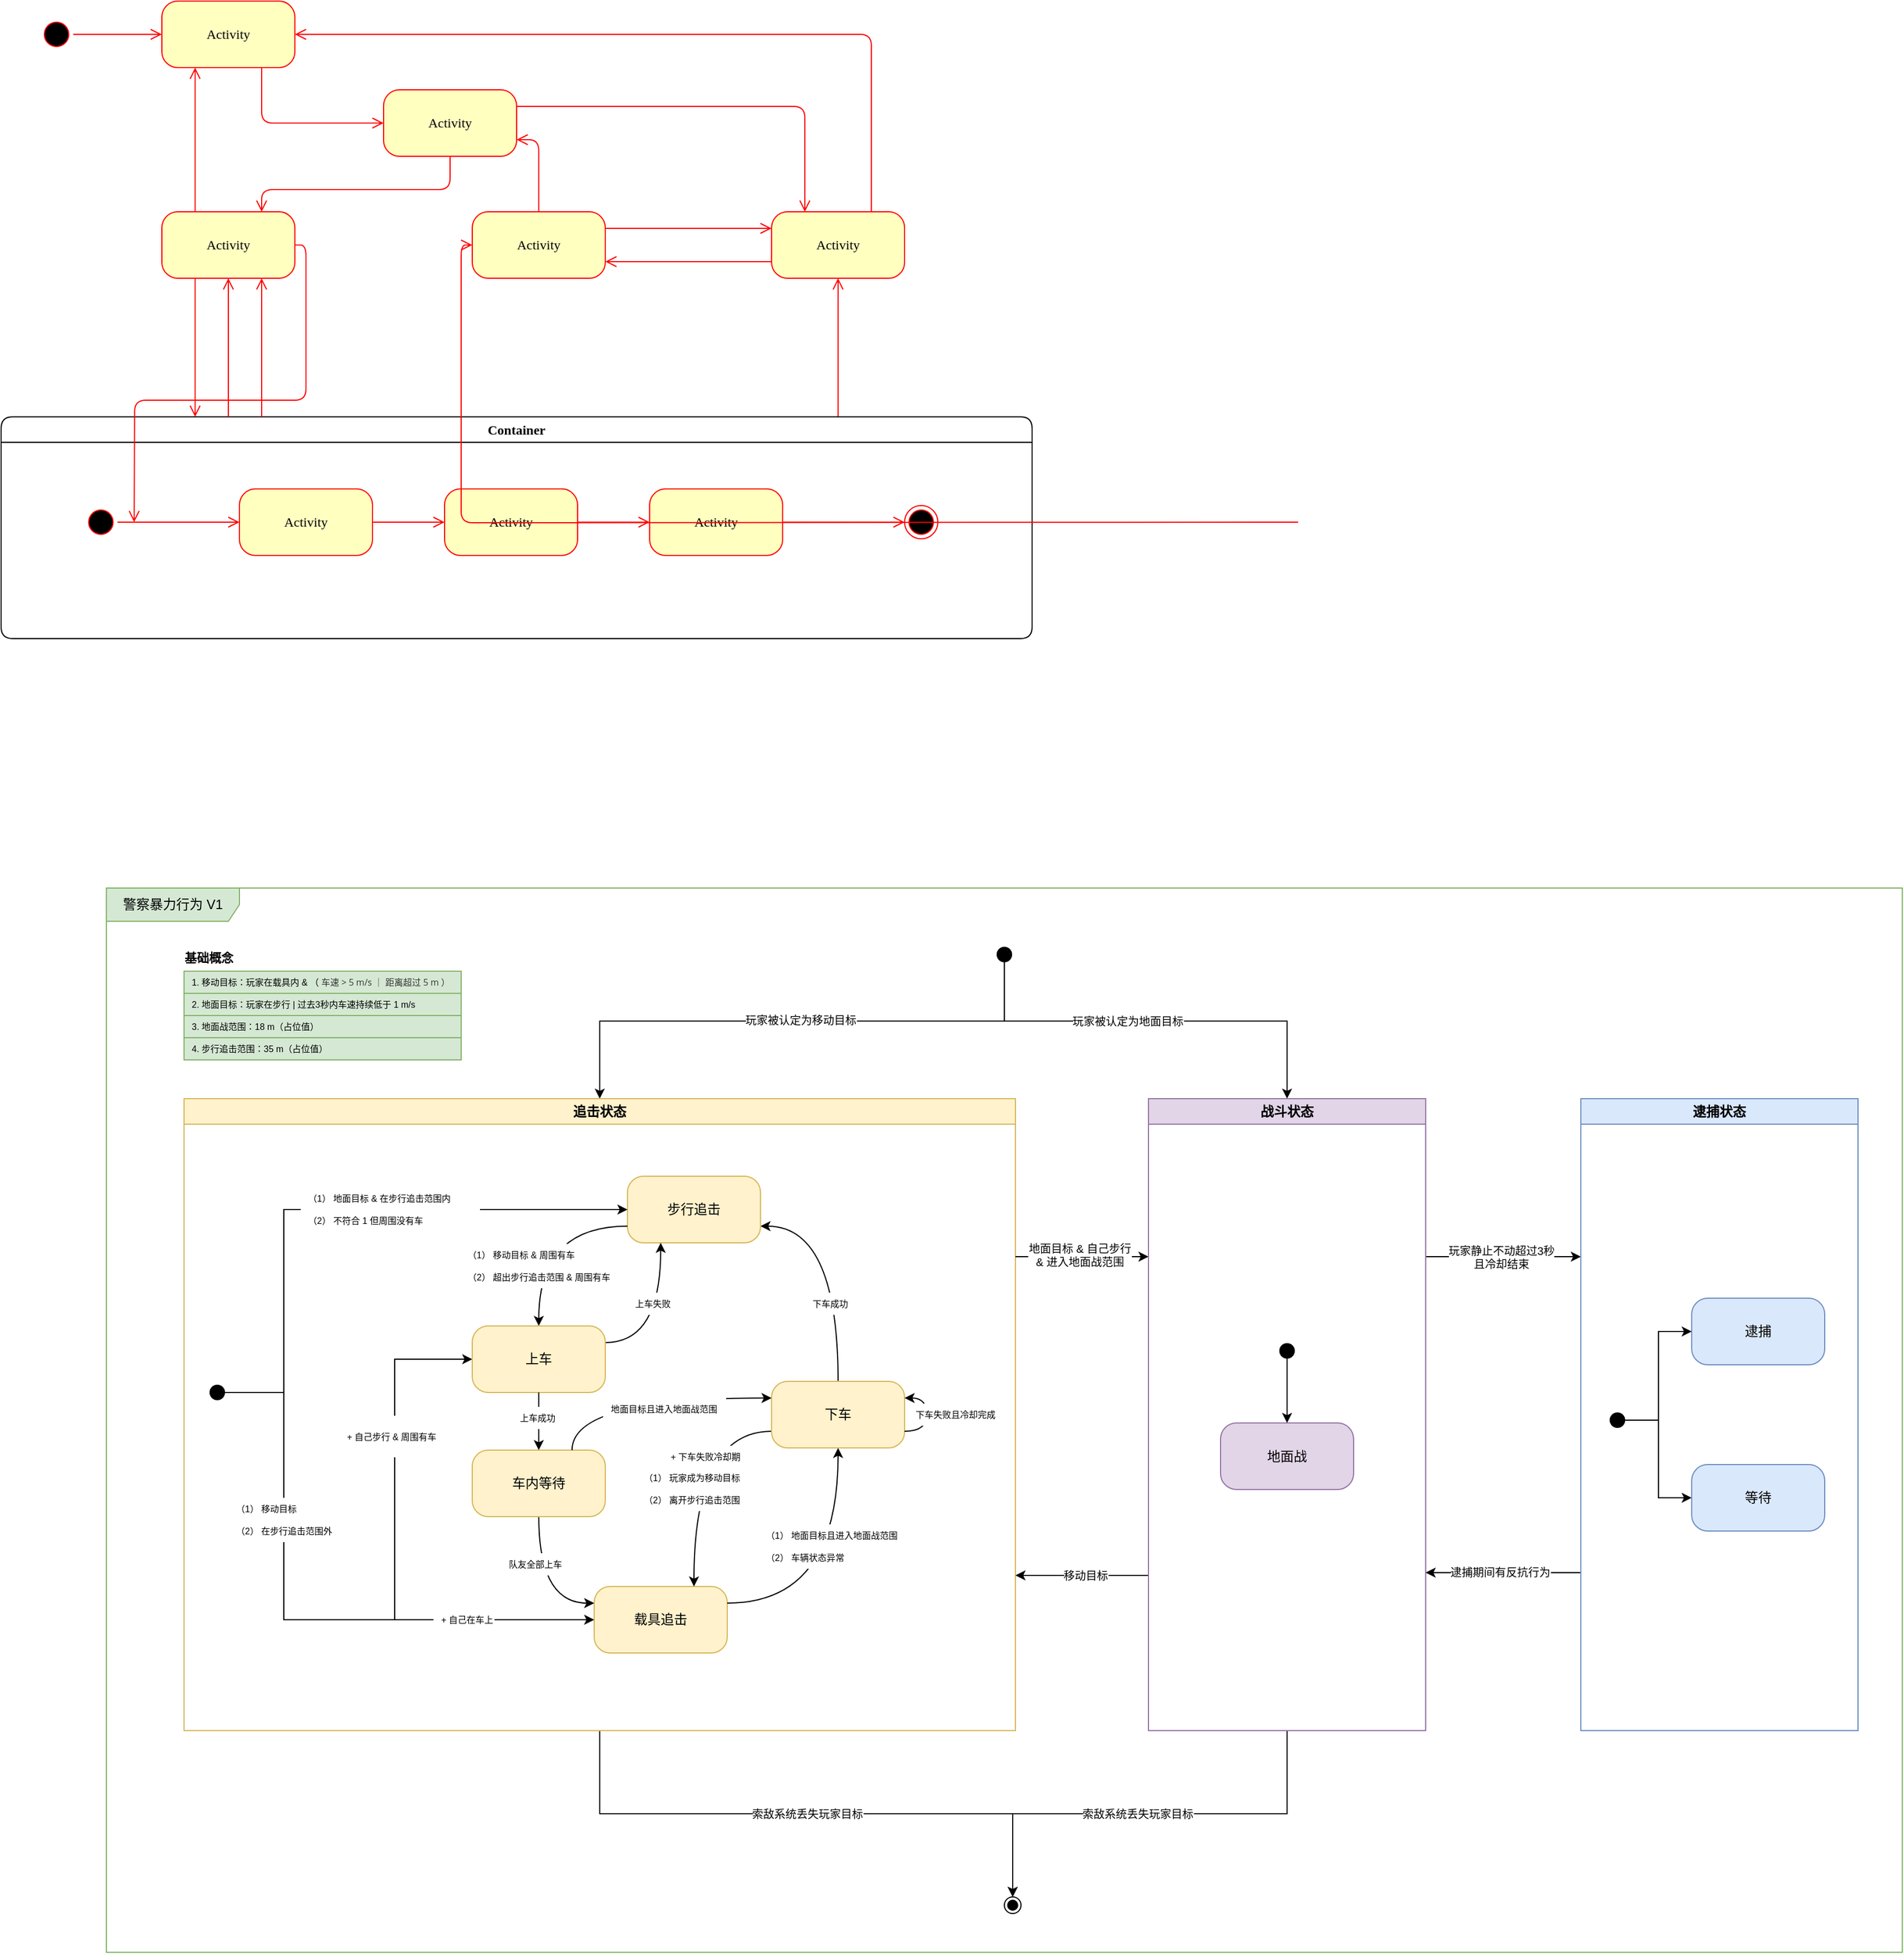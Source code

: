 <mxfile version="27.1.6">
  <diagram name="Page-1" id="58cdce13-f638-feb5-8d6f-7d28b1aa9fa0">
    <mxGraphModel dx="1855" dy="1220" grid="1" gridSize="10" guides="1" tooltips="1" connect="1" arrows="1" fold="1" page="1" pageScale="1" pageWidth="2000" pageHeight="2000" background="none" math="0" shadow="0">
      <root>
        <mxCell id="0" />
        <mxCell id="1" parent="0" />
        <mxCell id="382b91b5511bd0f7-1" value="" style="ellipse;html=1;shape=startState;fillColor=#000000;strokeColor=#ff0000;rounded=1;shadow=0;comic=0;labelBackgroundColor=none;fontFamily=Verdana;fontSize=12;fontColor=#000000;align=center;direction=south;" parent="1" vertex="1">
          <mxGeometry x="130" y="135" width="30" height="30" as="geometry" />
        </mxCell>
        <mxCell id="382b91b5511bd0f7-5" value="Activity" style="rounded=1;whiteSpace=wrap;html=1;arcSize=24;fillColor=#ffffc0;strokeColor=#ff0000;shadow=0;comic=0;labelBackgroundColor=none;fontFamily=Verdana;fontSize=12;fontColor=#000000;align=center;" parent="1" vertex="1">
          <mxGeometry x="240" y="310" width="120" height="60" as="geometry" />
        </mxCell>
        <mxCell id="382b91b5511bd0f7-6" value="Activity" style="rounded=1;whiteSpace=wrap;html=1;arcSize=24;fillColor=#ffffc0;strokeColor=#ff0000;shadow=0;comic=0;labelBackgroundColor=none;fontFamily=Verdana;fontSize=12;fontColor=#000000;align=center;" parent="1" vertex="1">
          <mxGeometry x="240" y="120" width="120" height="60" as="geometry" />
        </mxCell>
        <mxCell id="3cde6dad864a17aa-3" style="edgeStyle=orthogonalEdgeStyle;html=1;exitX=1;exitY=0.25;entryX=0.25;entryY=0;labelBackgroundColor=none;endArrow=open;endSize=8;strokeColor=#ff0000;fontFamily=Verdana;fontSize=12;align=left;" parent="1" source="382b91b5511bd0f7-7" target="382b91b5511bd0f7-9" edge="1">
          <mxGeometry relative="1" as="geometry" />
        </mxCell>
        <mxCell id="382b91b5511bd0f7-7" value="Activity" style="rounded=1;whiteSpace=wrap;html=1;arcSize=24;fillColor=#ffffc0;strokeColor=#ff0000;shadow=0;comic=0;labelBackgroundColor=none;fontFamily=Verdana;fontSize=12;fontColor=#000000;align=center;" parent="1" vertex="1">
          <mxGeometry x="440" y="200" width="120" height="60" as="geometry" />
        </mxCell>
        <mxCell id="3cde6dad864a17aa-4" style="edgeStyle=orthogonalEdgeStyle;html=1;exitX=0.75;exitY=0;entryX=1;entryY=0.5;labelBackgroundColor=none;endArrow=open;endSize=8;strokeColor=#ff0000;fontFamily=Verdana;fontSize=12;align=left;" parent="1" source="382b91b5511bd0f7-9" target="382b91b5511bd0f7-6" edge="1">
          <mxGeometry relative="1" as="geometry">
            <Array as="points">
              <mxPoint x="880" y="150" />
            </Array>
          </mxGeometry>
        </mxCell>
        <mxCell id="3cde6dad864a17aa-13" style="edgeStyle=elbowEdgeStyle;html=1;exitX=0;exitY=0.75;entryX=1;entryY=0.75;labelBackgroundColor=none;endArrow=open;endSize=8;strokeColor=#ff0000;fontFamily=Verdana;fontSize=12;align=left;" parent="1" source="382b91b5511bd0f7-9" target="382b91b5511bd0f7-10" edge="1">
          <mxGeometry relative="1" as="geometry" />
        </mxCell>
        <mxCell id="382b91b5511bd0f7-9" value="Activity" style="rounded=1;whiteSpace=wrap;html=1;arcSize=24;fillColor=#ffffc0;strokeColor=#ff0000;shadow=0;comic=0;labelBackgroundColor=none;fontFamily=Verdana;fontSize=12;fontColor=#000000;align=center;" parent="1" vertex="1">
          <mxGeometry x="790" y="310" width="120" height="60" as="geometry" />
        </mxCell>
        <mxCell id="382b91b5511bd0f7-10" value="Activity" style="rounded=1;whiteSpace=wrap;html=1;arcSize=24;fillColor=#ffffc0;strokeColor=#ff0000;shadow=0;comic=0;labelBackgroundColor=none;fontFamily=Verdana;fontSize=12;fontColor=#000000;align=center;" parent="1" vertex="1">
          <mxGeometry x="520" y="310" width="120" height="60" as="geometry" />
        </mxCell>
        <mxCell id="3cde6dad864a17aa-5" style="edgeStyle=elbowEdgeStyle;html=1;labelBackgroundColor=none;endArrow=open;endSize=8;strokeColor=#ff0000;fontFamily=Verdana;fontSize=12;align=left;" parent="1" source="2a3bc250acf0617d-7" target="382b91b5511bd0f7-9" edge="1">
          <mxGeometry relative="1" as="geometry" />
        </mxCell>
        <mxCell id="2a3bc250acf0617d-7" value="Container" style="swimlane;whiteSpace=wrap;html=1;rounded=1;shadow=0;comic=0;labelBackgroundColor=none;strokeWidth=1;fontFamily=Verdana;fontSize=12;align=center;" parent="1" vertex="1">
          <mxGeometry x="95" y="495" width="930" height="200" as="geometry" />
        </mxCell>
        <mxCell id="3cde6dad864a17aa-10" style="edgeStyle=elbowEdgeStyle;html=1;labelBackgroundColor=none;endArrow=open;endSize=8;strokeColor=#ff0000;fontFamily=Verdana;fontSize=12;align=left;" parent="2a3bc250acf0617d-7" source="382b91b5511bd0f7-8" target="3cde6dad864a17aa-1" edge="1">
          <mxGeometry relative="1" as="geometry" />
        </mxCell>
        <mxCell id="382b91b5511bd0f7-8" value="Activity" style="rounded=1;whiteSpace=wrap;html=1;arcSize=24;fillColor=#ffffc0;strokeColor=#ff0000;shadow=0;comic=0;labelBackgroundColor=none;fontFamily=Verdana;fontSize=12;fontColor=#000000;align=center;" parent="2a3bc250acf0617d-7" vertex="1">
          <mxGeometry x="215" y="65" width="120" height="60" as="geometry" />
        </mxCell>
        <mxCell id="24f968d109e7d6b4-3" value="" style="ellipse;html=1;shape=endState;fillColor=#000000;strokeColor=#ff0000;rounded=1;shadow=0;comic=0;labelBackgroundColor=none;fontFamily=Verdana;fontSize=12;fontColor=#000000;align=center;" parent="2a3bc250acf0617d-7" vertex="1">
          <mxGeometry x="815" y="80" width="30" height="30" as="geometry" />
        </mxCell>
        <mxCell id="3cde6dad864a17aa-9" style="edgeStyle=elbowEdgeStyle;html=1;labelBackgroundColor=none;endArrow=open;endSize=8;strokeColor=#ff0000;fontFamily=Verdana;fontSize=12;align=left;" parent="2a3bc250acf0617d-7" source="2a3bc250acf0617d-3" target="382b91b5511bd0f7-8" edge="1">
          <mxGeometry relative="1" as="geometry" />
        </mxCell>
        <mxCell id="2a3bc250acf0617d-3" value="" style="ellipse;html=1;shape=startState;fillColor=#000000;strokeColor=#ff0000;rounded=1;shadow=0;comic=0;labelBackgroundColor=none;fontFamily=Verdana;fontSize=12;fontColor=#000000;align=center;direction=south;" parent="2a3bc250acf0617d-7" vertex="1">
          <mxGeometry x="75" y="80" width="30" height="30" as="geometry" />
        </mxCell>
        <mxCell id="3cde6dad864a17aa-11" style="edgeStyle=elbowEdgeStyle;html=1;labelBackgroundColor=none;endArrow=open;endSize=8;strokeColor=#ff0000;fontFamily=Verdana;fontSize=12;align=left;" parent="2a3bc250acf0617d-7" source="3cde6dad864a17aa-1" target="3cde6dad864a17aa-2" edge="1">
          <mxGeometry relative="1" as="geometry" />
        </mxCell>
        <mxCell id="3cde6dad864a17aa-1" value="Activity" style="rounded=1;whiteSpace=wrap;html=1;arcSize=24;fillColor=#ffffc0;strokeColor=#ff0000;shadow=0;comic=0;labelBackgroundColor=none;fontFamily=Verdana;fontSize=12;fontColor=#000000;align=center;" parent="2a3bc250acf0617d-7" vertex="1">
          <mxGeometry x="400" y="65" width="120" height="60" as="geometry" />
        </mxCell>
        <mxCell id="3cde6dad864a17aa-12" style="edgeStyle=elbowEdgeStyle;html=1;labelBackgroundColor=none;endArrow=open;endSize=8;strokeColor=#ff0000;fontFamily=Verdana;fontSize=12;align=left;" parent="2a3bc250acf0617d-7" source="3cde6dad864a17aa-2" target="24f968d109e7d6b4-3" edge="1">
          <mxGeometry relative="1" as="geometry" />
        </mxCell>
        <mxCell id="3cde6dad864a17aa-2" value="Activity" style="rounded=1;whiteSpace=wrap;html=1;arcSize=24;fillColor=#ffffc0;strokeColor=#ff0000;shadow=0;comic=0;labelBackgroundColor=none;fontFamily=Verdana;fontSize=12;fontColor=#000000;align=center;" parent="2a3bc250acf0617d-7" vertex="1">
          <mxGeometry x="585" y="65" width="120" height="60" as="geometry" />
        </mxCell>
        <mxCell id="2a3bc250acf0617d-9" style="edgeStyle=orthogonalEdgeStyle;html=1;labelBackgroundColor=none;endArrow=open;endSize=8;strokeColor=#ff0000;fontFamily=Verdana;fontSize=12;align=left;" parent="1" source="382b91b5511bd0f7-1" target="382b91b5511bd0f7-6" edge="1">
          <mxGeometry relative="1" as="geometry" />
        </mxCell>
        <mxCell id="2a3bc250acf0617d-10" style="edgeStyle=orthogonalEdgeStyle;html=1;labelBackgroundColor=none;endArrow=open;endSize=8;strokeColor=#ff0000;fontFamily=Verdana;fontSize=12;align=left;entryX=0;entryY=0.5;" parent="1" source="382b91b5511bd0f7-6" target="382b91b5511bd0f7-7" edge="1">
          <mxGeometry relative="1" as="geometry">
            <Array as="points">
              <mxPoint x="330" y="230" />
            </Array>
          </mxGeometry>
        </mxCell>
        <mxCell id="2a3bc250acf0617d-11" style="edgeStyle=orthogonalEdgeStyle;html=1;entryX=0.75;entryY=0;labelBackgroundColor=none;endArrow=open;endSize=8;strokeColor=#ff0000;fontFamily=Verdana;fontSize=12;align=left;exitX=0.5;exitY=1;" parent="1" source="382b91b5511bd0f7-7" target="382b91b5511bd0f7-5" edge="1">
          <mxGeometry relative="1" as="geometry">
            <mxPoint x="520" y="300" as="sourcePoint" />
            <Array as="points">
              <mxPoint x="500" y="290" />
              <mxPoint x="330" y="290" />
            </Array>
          </mxGeometry>
        </mxCell>
        <mxCell id="2a3bc250acf0617d-12" style="edgeStyle=orthogonalEdgeStyle;html=1;exitX=0.25;exitY=0;entryX=0.25;entryY=1;labelBackgroundColor=none;endArrow=open;endSize=8;strokeColor=#ff0000;fontFamily=Verdana;fontSize=12;align=left;" parent="1" source="382b91b5511bd0f7-5" target="382b91b5511bd0f7-6" edge="1">
          <mxGeometry relative="1" as="geometry" />
        </mxCell>
        <mxCell id="2a3bc250acf0617d-13" style="edgeStyle=orthogonalEdgeStyle;html=1;exitX=1;exitY=0.5;entryX=0;entryY=0.5;labelBackgroundColor=none;endArrow=open;endSize=8;strokeColor=#ff0000;fontFamily=Verdana;fontSize=12;align=left;" parent="1" target="382b91b5511bd0f7-10" edge="1">
          <mxGeometry relative="1" as="geometry">
            <mxPoint x="1265" y="590.0" as="sourcePoint" />
          </mxGeometry>
        </mxCell>
        <mxCell id="2a3bc250acf0617d-14" style="edgeStyle=orthogonalEdgeStyle;html=1;exitX=0.5;exitY=0;entryX=1;entryY=0.75;labelBackgroundColor=none;endArrow=open;endSize=8;strokeColor=#ff0000;fontFamily=Verdana;fontSize=12;align=left;" parent="1" source="382b91b5511bd0f7-10" target="382b91b5511bd0f7-7" edge="1">
          <mxGeometry relative="1" as="geometry" />
        </mxCell>
        <mxCell id="2a3bc250acf0617d-15" style="edgeStyle=orthogonalEdgeStyle;html=1;exitX=1;exitY=0.25;entryX=0;entryY=0.25;labelBackgroundColor=none;endArrow=open;endSize=8;strokeColor=#ff0000;fontFamily=Verdana;fontSize=12;align=left;" parent="1" source="382b91b5511bd0f7-10" target="382b91b5511bd0f7-9" edge="1">
          <mxGeometry relative="1" as="geometry" />
        </mxCell>
        <mxCell id="3cde6dad864a17aa-6" style="edgeStyle=elbowEdgeStyle;html=1;labelBackgroundColor=none;endArrow=open;endSize=8;strokeColor=#ff0000;fontFamily=Verdana;fontSize=12;align=left;entryX=0.75;entryY=1;" parent="1" source="2a3bc250acf0617d-7" target="382b91b5511bd0f7-5" edge="1">
          <mxGeometry relative="1" as="geometry">
            <mxPoint x="340" y="505" as="sourcePoint" />
            <mxPoint x="340" y="380" as="targetPoint" />
          </mxGeometry>
        </mxCell>
        <mxCell id="3cde6dad864a17aa-7" style="edgeStyle=elbowEdgeStyle;html=1;labelBackgroundColor=none;endArrow=open;endSize=8;strokeColor=#ff0000;fontFamily=Verdana;fontSize=12;align=left;entryX=0.5;entryY=1;" parent="1" source="2a3bc250acf0617d-7" target="382b91b5511bd0f7-5" edge="1">
          <mxGeometry relative="1" as="geometry">
            <mxPoint x="340" y="505" as="sourcePoint" />
            <mxPoint x="340" y="380" as="targetPoint" />
          </mxGeometry>
        </mxCell>
        <mxCell id="3cde6dad864a17aa-8" style="edgeStyle=elbowEdgeStyle;html=1;labelBackgroundColor=none;endArrow=open;endSize=8;strokeColor=#ff0000;fontFamily=Verdana;fontSize=12;align=left;exitX=0.25;exitY=1;" parent="1" source="382b91b5511bd0f7-5" target="2a3bc250acf0617d-7" edge="1">
          <mxGeometry relative="1" as="geometry">
            <mxPoint x="350" y="515" as="sourcePoint" />
            <mxPoint x="350" y="390" as="targetPoint" />
          </mxGeometry>
        </mxCell>
        <mxCell id="SPNhzwns5_C6eNioYxGK-2" value="警察暴力行为 V1" style="shape=umlFrame;whiteSpace=wrap;html=1;pointerEvents=0;width=120;height=30;fillColor=#d5e8d4;strokeColor=#82b366;strokeWidth=1;swimlaneFillColor=default;perimeterSpacing=0;gradientColor=none;shadow=0;" vertex="1" parent="1">
          <mxGeometry x="190" y="920" width="1620" height="960" as="geometry" />
        </mxCell>
        <mxCell id="SPNhzwns5_C6eNioYxGK-37" style="edgeStyle=orthogonalEdgeStyle;rounded=0;orthogonalLoop=1;jettySize=auto;html=1;entryX=0.5;entryY=0;entryDx=0;entryDy=0;" edge="1" parent="1" source="SPNhzwns5_C6eNioYxGK-3" target="SPNhzwns5_C6eNioYxGK-4">
          <mxGeometry relative="1" as="geometry">
            <Array as="points">
              <mxPoint x="1000" y="1040" />
              <mxPoint x="635" y="1040" />
            </Array>
          </mxGeometry>
        </mxCell>
        <mxCell id="SPNhzwns5_C6eNioYxGK-38" value="玩家被认定为移动目标" style="edgeLabel;html=1;align=center;verticalAlign=middle;resizable=0;points=[];fontSize=10;" vertex="1" connectable="0" parent="SPNhzwns5_C6eNioYxGK-37">
          <mxGeometry x="-0.012" y="-2" relative="1" as="geometry">
            <mxPoint y="1" as="offset" />
          </mxGeometry>
        </mxCell>
        <mxCell id="SPNhzwns5_C6eNioYxGK-39" style="edgeStyle=orthogonalEdgeStyle;rounded=0;orthogonalLoop=1;jettySize=auto;html=1;" edge="1" parent="1" source="SPNhzwns5_C6eNioYxGK-3" target="SPNhzwns5_C6eNioYxGK-6">
          <mxGeometry relative="1" as="geometry">
            <Array as="points">
              <mxPoint x="1000" y="980" />
              <mxPoint x="1000" y="1040" />
              <mxPoint x="1255" y="1040" />
            </Array>
          </mxGeometry>
        </mxCell>
        <mxCell id="SPNhzwns5_C6eNioYxGK-94" value="玩家被认定为地面目标" style="edgeLabel;html=1;align=center;verticalAlign=middle;resizable=0;points=[];fontSize=10;" vertex="1" connectable="0" parent="SPNhzwns5_C6eNioYxGK-39">
          <mxGeometry x="-0.111" y="1" relative="1" as="geometry">
            <mxPoint y="1" as="offset" />
          </mxGeometry>
        </mxCell>
        <mxCell id="SPNhzwns5_C6eNioYxGK-3" value="" style="shape=waypoint;sketch=0;fillStyle=solid;size=6;pointerEvents=1;points=[];fillColor=none;resizable=0;rotatable=0;perimeter=centerPerimeter;snapToPoint=1;strokeWidth=5;" vertex="1" parent="1">
          <mxGeometry x="990" y="970" width="20" height="20" as="geometry" />
        </mxCell>
        <mxCell id="SPNhzwns5_C6eNioYxGK-207" value="&lt;font style=&quot;font-size: 10px;&quot;&gt;索敌系统丢失玩家目标&lt;/font&gt;" style="edgeStyle=orthogonalEdgeStyle;rounded=0;orthogonalLoop=1;jettySize=auto;html=1;exitX=0.5;exitY=1;exitDx=0;exitDy=0;entryX=0.5;entryY=0;entryDx=0;entryDy=0;" edge="1" parent="1" source="SPNhzwns5_C6eNioYxGK-4" target="SPNhzwns5_C6eNioYxGK-206">
          <mxGeometry x="0.001" relative="1" as="geometry">
            <mxPoint as="offset" />
          </mxGeometry>
        </mxCell>
        <mxCell id="SPNhzwns5_C6eNioYxGK-4" value="追击状态" style="swimlane;whiteSpace=wrap;html=1;fillColor=#fff2cc;strokeColor=#d6b656;" vertex="1" parent="1">
          <mxGeometry x="260" y="1110" width="750" height="570" as="geometry">
            <mxRectangle x="280" y="1110" width="90" height="30" as="alternateBounds" />
          </mxGeometry>
        </mxCell>
        <mxCell id="SPNhzwns5_C6eNioYxGK-28" style="edgeStyle=orthogonalEdgeStyle;rounded=0;orthogonalLoop=1;jettySize=auto;html=1;entryX=0.5;entryY=0;entryDx=0;entryDy=0;exitX=1;exitY=0.75;exitDx=0;exitDy=0;curved=1;endArrow=none;startFill=1;startArrow=classic;" edge="1" parent="SPNhzwns5_C6eNioYxGK-4" source="SPNhzwns5_C6eNioYxGK-10" target="SPNhzwns5_C6eNioYxGK-12">
          <mxGeometry relative="1" as="geometry">
            <Array as="points">
              <mxPoint x="590" y="115" />
            </Array>
          </mxGeometry>
        </mxCell>
        <mxCell id="SPNhzwns5_C6eNioYxGK-10" value="步行追击" style="rounded=1;whiteSpace=wrap;html=1;arcSize=24;fillColor=#fff2cc;strokeColor=#d6b656;shadow=0;comic=0;labelBackgroundColor=none;fontFamily=Verdana;fontSize=12;align=center;" vertex="1" parent="SPNhzwns5_C6eNioYxGK-4">
          <mxGeometry x="400" y="70" width="120" height="60" as="geometry" />
        </mxCell>
        <mxCell id="SPNhzwns5_C6eNioYxGK-11" value="载具追击" style="rounded=1;whiteSpace=wrap;html=1;arcSize=24;fillColor=#fff2cc;strokeColor=#d6b656;shadow=0;comic=0;labelBackgroundColor=none;fontFamily=Verdana;fontSize=12;align=center;" vertex="1" parent="SPNhzwns5_C6eNioYxGK-4">
          <mxGeometry x="370" y="440" width="120" height="60" as="geometry" />
        </mxCell>
        <mxCell id="SPNhzwns5_C6eNioYxGK-29" style="edgeStyle=orthogonalEdgeStyle;rounded=0;orthogonalLoop=1;jettySize=auto;html=1;entryX=1;entryY=0.25;entryDx=0;entryDy=0;curved=1;exitX=0.5;exitY=1;exitDx=0;exitDy=0;endArrow=none;startFill=1;startArrow=classic;" edge="1" parent="SPNhzwns5_C6eNioYxGK-4" source="SPNhzwns5_C6eNioYxGK-12" target="SPNhzwns5_C6eNioYxGK-11">
          <mxGeometry relative="1" as="geometry" />
        </mxCell>
        <mxCell id="SPNhzwns5_C6eNioYxGK-171" style="edgeStyle=orthogonalEdgeStyle;rounded=0;orthogonalLoop=1;jettySize=auto;html=1;exitX=0;exitY=0.75;exitDx=0;exitDy=0;curved=1;entryX=0.75;entryY=0;entryDx=0;entryDy=0;" edge="1" parent="SPNhzwns5_C6eNioYxGK-4" source="SPNhzwns5_C6eNioYxGK-12" target="SPNhzwns5_C6eNioYxGK-11">
          <mxGeometry relative="1" as="geometry">
            <mxPoint x="440" y="440" as="targetPoint" />
            <Array as="points">
              <mxPoint x="460" y="300" />
            </Array>
          </mxGeometry>
        </mxCell>
        <mxCell id="SPNhzwns5_C6eNioYxGK-12" value="下车" style="rounded=1;whiteSpace=wrap;html=1;arcSize=24;fillColor=#fff2cc;strokeColor=#d6b656;shadow=0;comic=0;labelBackgroundColor=none;fontFamily=Verdana;fontSize=12;align=center;" vertex="1" parent="SPNhzwns5_C6eNioYxGK-4">
          <mxGeometry x="530" y="255" width="120" height="60" as="geometry" />
        </mxCell>
        <mxCell id="SPNhzwns5_C6eNioYxGK-17" style="edgeStyle=orthogonalEdgeStyle;rounded=0;orthogonalLoop=1;jettySize=auto;html=1;entryX=0;entryY=0.5;entryDx=0;entryDy=0;" edge="1" parent="SPNhzwns5_C6eNioYxGK-4" source="SPNhzwns5_C6eNioYxGK-14" target="SPNhzwns5_C6eNioYxGK-11">
          <mxGeometry relative="1" as="geometry">
            <Array as="points">
              <mxPoint x="90" y="265" />
              <mxPoint x="90" y="470" />
            </Array>
          </mxGeometry>
        </mxCell>
        <mxCell id="SPNhzwns5_C6eNioYxGK-33" style="edgeStyle=orthogonalEdgeStyle;rounded=0;orthogonalLoop=1;jettySize=auto;html=1;entryX=0;entryY=0.5;entryDx=0;entryDy=0;" edge="1" parent="SPNhzwns5_C6eNioYxGK-4" source="SPNhzwns5_C6eNioYxGK-14" target="SPNhzwns5_C6eNioYxGK-10">
          <mxGeometry relative="1" as="geometry">
            <Array as="points">
              <mxPoint x="90" y="265" />
              <mxPoint x="90" y="100" />
            </Array>
          </mxGeometry>
        </mxCell>
        <mxCell id="SPNhzwns5_C6eNioYxGK-181" style="edgeStyle=orthogonalEdgeStyle;rounded=0;orthogonalLoop=1;jettySize=auto;html=1;entryX=0;entryY=0.5;entryDx=0;entryDy=0;" edge="1" parent="SPNhzwns5_C6eNioYxGK-4" source="SPNhzwns5_C6eNioYxGK-14" target="SPNhzwns5_C6eNioYxGK-13">
          <mxGeometry relative="1" as="geometry">
            <Array as="points">
              <mxPoint x="90" y="265" />
              <mxPoint x="90" y="470" />
              <mxPoint x="190" y="470" />
              <mxPoint x="190" y="235" />
            </Array>
          </mxGeometry>
        </mxCell>
        <mxCell id="SPNhzwns5_C6eNioYxGK-14" value="" style="shape=waypoint;sketch=0;fillStyle=solid;size=6;pointerEvents=1;points=[];fillColor=none;resizable=0;rotatable=0;perimeter=centerPerimeter;snapToPoint=1;strokeWidth=5;" vertex="1" parent="SPNhzwns5_C6eNioYxGK-4">
          <mxGeometry x="20" y="255" width="20" height="20" as="geometry" />
        </mxCell>
        <mxCell id="SPNhzwns5_C6eNioYxGK-32" style="edgeStyle=orthogonalEdgeStyle;rounded=0;orthogonalLoop=1;jettySize=auto;html=1;curved=1;exitX=0.5;exitY=0;exitDx=0;exitDy=0;startArrow=classic;startFill=1;endArrow=none;entryX=0;entryY=0.75;entryDx=0;entryDy=0;" edge="1" parent="SPNhzwns5_C6eNioYxGK-4" source="SPNhzwns5_C6eNioYxGK-13" target="SPNhzwns5_C6eNioYxGK-10">
          <mxGeometry relative="1" as="geometry">
            <mxPoint x="360" y="110" as="targetPoint" />
            <Array as="points">
              <mxPoint x="320" y="115" />
            </Array>
          </mxGeometry>
        </mxCell>
        <mxCell id="SPNhzwns5_C6eNioYxGK-168" style="edgeStyle=orthogonalEdgeStyle;rounded=0;orthogonalLoop=1;jettySize=auto;html=1;exitX=1;exitY=0.25;exitDx=0;exitDy=0;entryX=0.25;entryY=1;entryDx=0;entryDy=0;curved=1;" edge="1" parent="SPNhzwns5_C6eNioYxGK-4" source="SPNhzwns5_C6eNioYxGK-13" target="SPNhzwns5_C6eNioYxGK-10">
          <mxGeometry relative="1" as="geometry" />
        </mxCell>
        <mxCell id="SPNhzwns5_C6eNioYxGK-13" value="上车" style="rounded=1;whiteSpace=wrap;html=1;arcSize=24;fillColor=#fff2cc;strokeColor=#d6b656;shadow=0;comic=0;labelBackgroundColor=none;fontFamily=Verdana;fontSize=12;align=center;" vertex="1" parent="SPNhzwns5_C6eNioYxGK-4">
          <mxGeometry x="260" y="205" width="120" height="60" as="geometry" />
        </mxCell>
        <mxCell id="SPNhzwns5_C6eNioYxGK-123" value="" style="shape=table;startSize=0;container=1;collapsible=0;childLayout=tableLayout;fontSize=6;fillColor=default;strokeColor=none;spacing=0;spacingTop=0;html=1;swimlaneFillColor=none;rounded=1;gradientColor=none;fillStyle=auto;" vertex="1" parent="SPNhzwns5_C6eNioYxGK-4">
          <mxGeometry x="249" y="131" width="140" height="40" as="geometry" />
        </mxCell>
        <mxCell id="SPNhzwns5_C6eNioYxGK-124" value="" style="shape=tableRow;horizontal=0;startSize=0;swimlaneHead=0;swimlaneBody=0;strokeColor=inherit;top=0;left=0;bottom=0;right=0;collapsible=0;dropTarget=0;fillColor=none;points=[[0,0.5],[1,0.5]];portConstraint=eastwest;fontSize=16;" vertex="1" parent="SPNhzwns5_C6eNioYxGK-123">
          <mxGeometry width="140" height="20" as="geometry" />
        </mxCell>
        <mxCell id="SPNhzwns5_C6eNioYxGK-125" value="（1） 移动目标 &amp;amp; 周围有车" style="shape=partialRectangle;html=1;whiteSpace=wrap;connectable=0;strokeColor=inherit;overflow=hidden;fillColor=none;top=0;left=0;bottom=0;right=0;pointerEvents=1;fontSize=8;align=left;spacingLeft=5;spacingBottom=0;labelBorderColor=none;labelBackgroundColor=none;" vertex="1" parent="SPNhzwns5_C6eNioYxGK-124">
          <mxGeometry width="140" height="20" as="geometry">
            <mxRectangle width="140" height="20" as="alternateBounds" />
          </mxGeometry>
        </mxCell>
        <mxCell id="SPNhzwns5_C6eNioYxGK-126" value="" style="shape=tableRow;horizontal=0;startSize=0;swimlaneHead=0;swimlaneBody=0;strokeColor=inherit;top=0;left=0;bottom=0;right=0;collapsible=0;dropTarget=0;fillColor=none;points=[[0,0.5],[1,0.5]];portConstraint=eastwest;fontSize=16;" vertex="1" parent="SPNhzwns5_C6eNioYxGK-123">
          <mxGeometry y="20" width="140" height="20" as="geometry" />
        </mxCell>
        <mxCell id="SPNhzwns5_C6eNioYxGK-127" value="（2） 超出步行追击范围 &amp;amp; 周围有车" style="shape=partialRectangle;html=1;whiteSpace=wrap;connectable=0;strokeColor=inherit;overflow=hidden;fillColor=none;top=0;left=0;bottom=0;right=0;pointerEvents=1;fontSize=8;align=left;spacingLeft=5;spacingBottom=0;labelBorderColor=none;labelBackgroundColor=none;" vertex="1" parent="SPNhzwns5_C6eNioYxGK-126">
          <mxGeometry width="140" height="20" as="geometry">
            <mxRectangle width="140" height="20" as="alternateBounds" />
          </mxGeometry>
        </mxCell>
        <mxCell id="SPNhzwns5_C6eNioYxGK-73" value="" style="shape=table;startSize=0;container=1;collapsible=0;childLayout=tableLayout;fontSize=6;fillColor=default;strokeColor=none;spacing=0;spacingTop=0;html=1;swimlaneFillColor=none;rounded=1;gradientColor=none;fillStyle=auto;" vertex="1" parent="SPNhzwns5_C6eNioYxGK-4">
          <mxGeometry x="518" y="384" width="160" height="40" as="geometry" />
        </mxCell>
        <mxCell id="SPNhzwns5_C6eNioYxGK-74" value="" style="shape=tableRow;horizontal=0;startSize=0;swimlaneHead=0;swimlaneBody=0;strokeColor=inherit;top=0;left=0;bottom=0;right=0;collapsible=0;dropTarget=0;fillColor=none;points=[[0,0.5],[1,0.5]];portConstraint=eastwest;fontSize=16;" vertex="1" parent="SPNhzwns5_C6eNioYxGK-73">
          <mxGeometry width="160" height="20" as="geometry" />
        </mxCell>
        <mxCell id="SPNhzwns5_C6eNioYxGK-75" value="（1） 地面目标且进入地面战范围" style="shape=partialRectangle;html=1;whiteSpace=wrap;connectable=0;strokeColor=inherit;overflow=hidden;fillColor=none;top=0;left=0;bottom=0;right=0;pointerEvents=1;fontSize=8;align=left;spacingLeft=5;spacingBottom=0;labelBorderColor=none;labelBackgroundColor=none;" vertex="1" parent="SPNhzwns5_C6eNioYxGK-74">
          <mxGeometry width="160" height="20" as="geometry">
            <mxRectangle width="160" height="20" as="alternateBounds" />
          </mxGeometry>
        </mxCell>
        <mxCell id="SPNhzwns5_C6eNioYxGK-76" value="" style="shape=tableRow;horizontal=0;startSize=0;swimlaneHead=0;swimlaneBody=0;strokeColor=inherit;top=0;left=0;bottom=0;right=0;collapsible=0;dropTarget=0;fillColor=none;points=[[0,0.5],[1,0.5]];portConstraint=eastwest;fontSize=16;" vertex="1" parent="SPNhzwns5_C6eNioYxGK-73">
          <mxGeometry y="20" width="160" height="20" as="geometry" />
        </mxCell>
        <mxCell id="SPNhzwns5_C6eNioYxGK-77" value="（2） 车辆状态异常" style="shape=partialRectangle;html=1;whiteSpace=wrap;connectable=0;strokeColor=inherit;overflow=hidden;fillColor=none;top=0;left=0;bottom=0;right=0;pointerEvents=1;fontSize=8;align=left;spacingLeft=5;spacingBottom=0;labelBorderColor=none;labelBackgroundColor=none;" vertex="1" parent="SPNhzwns5_C6eNioYxGK-76">
          <mxGeometry width="160" height="20" as="geometry">
            <mxRectangle width="160" height="20" as="alternateBounds" />
          </mxGeometry>
        </mxCell>
        <mxCell id="SPNhzwns5_C6eNioYxGK-169" value="上车失败" style="shape=partialRectangle;html=1;whiteSpace=wrap;connectable=0;strokeColor=inherit;overflow=hidden;fillColor=default;top=0;left=0;bottom=0;right=0;pointerEvents=1;fontSize=8;align=left;spacingLeft=5;spacingBottom=0;labelBorderColor=none;labelBackgroundColor=none;" vertex="1" parent="SPNhzwns5_C6eNioYxGK-4">
          <mxGeometry x="400" y="175" width="40" height="20" as="geometry">
            <mxRectangle width="140" height="20" as="alternateBounds" />
          </mxGeometry>
        </mxCell>
        <mxCell id="SPNhzwns5_C6eNioYxGK-170" value="下车成功" style="shape=partialRectangle;html=1;whiteSpace=wrap;connectable=0;strokeColor=inherit;overflow=hidden;fillColor=default;top=0;left=0;bottom=0;right=0;pointerEvents=1;fontSize=8;align=left;spacingLeft=5;spacingBottom=0;labelBorderColor=none;labelBackgroundColor=none;" vertex="1" parent="SPNhzwns5_C6eNioYxGK-4">
          <mxGeometry x="560" y="175" width="40" height="20" as="geometry">
            <mxRectangle width="140" height="20" as="alternateBounds" />
          </mxGeometry>
        </mxCell>
        <mxCell id="SPNhzwns5_C6eNioYxGK-188" value="" style="shape=table;startSize=0;container=1;collapsible=0;childLayout=tableLayout;fontSize=6;fillColor=default;strokeColor=none;spacing=0;spacingTop=0;html=1;swimlaneFillColor=none;rounded=1;gradientColor=none;fillStyle=auto;" vertex="1" parent="SPNhzwns5_C6eNioYxGK-4">
          <mxGeometry x="140" y="286" width="93" height="37.5" as="geometry" />
        </mxCell>
        <mxCell id="SPNhzwns5_C6eNioYxGK-189" value="" style="shape=tableRow;horizontal=0;startSize=0;swimlaneHead=0;swimlaneBody=0;strokeColor=inherit;top=0;left=0;bottom=0;right=0;collapsible=0;dropTarget=0;fillColor=none;points=[[0,0.5],[1,0.5]];portConstraint=eastwest;fontSize=16;" vertex="1" parent="SPNhzwns5_C6eNioYxGK-188">
          <mxGeometry width="93" height="38" as="geometry" />
        </mxCell>
        <mxCell id="SPNhzwns5_C6eNioYxGK-190" value="+ 自己步行 &amp;amp; 周围有车" style="shape=partialRectangle;html=1;whiteSpace=wrap;connectable=0;strokeColor=inherit;overflow=hidden;fillColor=none;top=0;left=0;bottom=0;right=0;pointerEvents=1;fontSize=8;align=left;spacingLeft=5;spacingBottom=0;labelBorderColor=none;labelBackgroundColor=none;" vertex="1" parent="SPNhzwns5_C6eNioYxGK-189">
          <mxGeometry width="93" height="38" as="geometry">
            <mxRectangle width="93" height="38" as="alternateBounds" />
          </mxGeometry>
        </mxCell>
        <mxCell id="SPNhzwns5_C6eNioYxGK-200" style="edgeStyle=orthogonalEdgeStyle;rounded=0;orthogonalLoop=1;jettySize=auto;html=1;exitX=1;exitY=0.75;exitDx=0;exitDy=0;entryX=1;entryY=0.25;entryDx=0;entryDy=0;curved=1;" edge="1" parent="SPNhzwns5_C6eNioYxGK-4" source="SPNhzwns5_C6eNioYxGK-12" target="SPNhzwns5_C6eNioYxGK-12">
          <mxGeometry relative="1" as="geometry">
            <Array as="points">
              <mxPoint x="670" y="300" />
              <mxPoint x="670" y="270" />
            </Array>
          </mxGeometry>
        </mxCell>
        <mxCell id="SPNhzwns5_C6eNioYxGK-41" style="edgeStyle=orthogonalEdgeStyle;rounded=0;orthogonalLoop=1;jettySize=auto;html=1;exitX=1;exitY=0.25;exitDx=0;exitDy=0;entryX=0;entryY=0.25;entryDx=0;entryDy=0;" edge="1" parent="1" source="SPNhzwns5_C6eNioYxGK-6" target="SPNhzwns5_C6eNioYxGK-7">
          <mxGeometry relative="1" as="geometry" />
        </mxCell>
        <mxCell id="SPNhzwns5_C6eNioYxGK-42" value="玩家静止不动超过3秒&lt;br&gt;且冷却结束" style="edgeLabel;html=1;align=center;verticalAlign=middle;resizable=0;points=[];fontSize=10;" vertex="1" connectable="0" parent="SPNhzwns5_C6eNioYxGK-41">
          <mxGeometry x="-0.045" y="1" relative="1" as="geometry">
            <mxPoint x="1" y="1" as="offset" />
          </mxGeometry>
        </mxCell>
        <mxCell id="SPNhzwns5_C6eNioYxGK-51" style="edgeStyle=orthogonalEdgeStyle;rounded=0;orthogonalLoop=1;jettySize=auto;html=1;entryX=1;entryY=0.25;entryDx=0;entryDy=0;startArrow=classic;startFill=1;endArrow=none;exitX=0;exitY=0.25;exitDx=0;exitDy=0;" edge="1" parent="1" source="SPNhzwns5_C6eNioYxGK-6" target="SPNhzwns5_C6eNioYxGK-4">
          <mxGeometry relative="1" as="geometry">
            <Array as="points">
              <mxPoint x="1020" y="1253" />
              <mxPoint x="990" y="1253" />
            </Array>
          </mxGeometry>
        </mxCell>
        <mxCell id="SPNhzwns5_C6eNioYxGK-54" value="地面目标 &amp; 自己步行&#xa;&amp; 进入地面战范围" style="edgeLabel;align=center;verticalAlign=middle;resizable=0;points=[];fontSize=10;" vertex="1" connectable="0" parent="SPNhzwns5_C6eNioYxGK-51">
          <mxGeometry x="-0.334" y="-2" relative="1" as="geometry">
            <mxPoint x="-22" as="offset" />
          </mxGeometry>
        </mxCell>
        <mxCell id="SPNhzwns5_C6eNioYxGK-58" style="edgeStyle=orthogonalEdgeStyle;rounded=0;orthogonalLoop=1;jettySize=auto;html=1;exitX=0;exitY=0.75;exitDx=0;exitDy=0;" edge="1" parent="1" source="SPNhzwns5_C6eNioYxGK-6">
          <mxGeometry relative="1" as="geometry">
            <mxPoint x="1130" y="1647.5" as="sourcePoint" />
            <mxPoint x="1010" y="1540" as="targetPoint" />
            <Array as="points">
              <mxPoint x="1130" y="1540" />
            </Array>
          </mxGeometry>
        </mxCell>
        <mxCell id="SPNhzwns5_C6eNioYxGK-92" value="移动目标" style="edgeLabel;html=1;align=center;verticalAlign=middle;resizable=0;points=[];fontSize=10;" vertex="1" connectable="0" parent="SPNhzwns5_C6eNioYxGK-58">
          <mxGeometry x="0.514" y="-1" relative="1" as="geometry">
            <mxPoint x="33" y="1" as="offset" />
          </mxGeometry>
        </mxCell>
        <mxCell id="SPNhzwns5_C6eNioYxGK-208" style="edgeStyle=orthogonalEdgeStyle;rounded=0;orthogonalLoop=1;jettySize=auto;html=1;exitX=0.5;exitY=1;exitDx=0;exitDy=0;entryX=0.5;entryY=0;entryDx=0;entryDy=0;" edge="1" parent="1" source="SPNhzwns5_C6eNioYxGK-6" target="SPNhzwns5_C6eNioYxGK-206">
          <mxGeometry relative="1" as="geometry" />
        </mxCell>
        <mxCell id="SPNhzwns5_C6eNioYxGK-209" value="&lt;span&gt;索敌系统丢失玩家目标&lt;/span&gt;" style="edgeLabel;html=1;align=center;verticalAlign=middle;resizable=0;points=[];fontSize=10;" vertex="1" connectable="0" parent="SPNhzwns5_C6eNioYxGK-208">
          <mxGeometry x="0.059" relative="1" as="geometry">
            <mxPoint as="offset" />
          </mxGeometry>
        </mxCell>
        <mxCell id="SPNhzwns5_C6eNioYxGK-6" value="战斗状态" style="swimlane;whiteSpace=wrap;html=1;fillColor=#e1d5e7;strokeColor=#9673a6;" vertex="1" parent="1">
          <mxGeometry x="1130" y="1110" width="250" height="570" as="geometry" />
        </mxCell>
        <mxCell id="SPNhzwns5_C6eNioYxGK-35" value="地面战" style="rounded=1;whiteSpace=wrap;html=1;arcSize=24;fillColor=#e1d5e7;strokeColor=#9673a6;shadow=0;comic=0;labelBackgroundColor=none;fontFamily=Verdana;fontSize=12;align=center;" vertex="1" parent="SPNhzwns5_C6eNioYxGK-6">
          <mxGeometry x="65" y="292.5" width="120" height="60" as="geometry" />
        </mxCell>
        <mxCell id="SPNhzwns5_C6eNioYxGK-108" style="edgeStyle=orthogonalEdgeStyle;rounded=0;orthogonalLoop=1;jettySize=auto;html=1;entryX=0.5;entryY=0;entryDx=0;entryDy=0;" edge="1" parent="SPNhzwns5_C6eNioYxGK-6" source="SPNhzwns5_C6eNioYxGK-107" target="SPNhzwns5_C6eNioYxGK-35">
          <mxGeometry relative="1" as="geometry" />
        </mxCell>
        <mxCell id="SPNhzwns5_C6eNioYxGK-107" value="" style="shape=waypoint;sketch=0;fillStyle=solid;size=6;pointerEvents=1;points=[];fillColor=none;resizable=0;rotatable=0;perimeter=centerPerimeter;snapToPoint=1;strokeWidth=5;fontSize=1;" vertex="1" parent="SPNhzwns5_C6eNioYxGK-6">
          <mxGeometry x="115" y="217.5" width="20" height="20" as="geometry" />
        </mxCell>
        <mxCell id="SPNhzwns5_C6eNioYxGK-55" style="edgeStyle=orthogonalEdgeStyle;rounded=0;orthogonalLoop=1;jettySize=auto;html=1;exitX=0;exitY=0.75;exitDx=0;exitDy=0;entryX=1;entryY=0.75;entryDx=0;entryDy=0;" edge="1" parent="1" source="SPNhzwns5_C6eNioYxGK-7" target="SPNhzwns5_C6eNioYxGK-6">
          <mxGeometry relative="1" as="geometry" />
        </mxCell>
        <mxCell id="SPNhzwns5_C6eNioYxGK-56" value="逮捕期间有反抗行为" style="edgeLabel;html=1;align=center;verticalAlign=middle;resizable=0;points=[];fontSize=10;" vertex="1" connectable="0" parent="SPNhzwns5_C6eNioYxGK-55">
          <mxGeometry x="0.045" relative="1" as="geometry">
            <mxPoint y="-1" as="offset" />
          </mxGeometry>
        </mxCell>
        <mxCell id="SPNhzwns5_C6eNioYxGK-7" value="逮捕状态" style="swimlane;whiteSpace=wrap;html=1;fillColor=#dae8fc;strokeColor=#6c8ebf;" vertex="1" parent="1">
          <mxGeometry x="1520" y="1110" width="250" height="570" as="geometry" />
        </mxCell>
        <mxCell id="SPNhzwns5_C6eNioYxGK-36" value="逮捕" style="rounded=1;whiteSpace=wrap;html=1;arcSize=24;fillColor=#dae8fc;strokeColor=#6c8ebf;shadow=0;comic=0;labelBackgroundColor=none;fontFamily=Verdana;fontSize=12;align=center;" vertex="1" parent="SPNhzwns5_C6eNioYxGK-7">
          <mxGeometry x="100" y="180" width="120" height="60" as="geometry" />
        </mxCell>
        <mxCell id="SPNhzwns5_C6eNioYxGK-165" style="edgeStyle=orthogonalEdgeStyle;rounded=0;orthogonalLoop=1;jettySize=auto;html=1;entryX=0;entryY=0.5;entryDx=0;entryDy=0;" edge="1" parent="SPNhzwns5_C6eNioYxGK-7" source="SPNhzwns5_C6eNioYxGK-109" target="SPNhzwns5_C6eNioYxGK-36">
          <mxGeometry relative="1" as="geometry">
            <Array as="points">
              <mxPoint x="70" y="290" />
              <mxPoint x="70" y="210" />
            </Array>
          </mxGeometry>
        </mxCell>
        <mxCell id="SPNhzwns5_C6eNioYxGK-166" style="edgeStyle=orthogonalEdgeStyle;rounded=0;orthogonalLoop=1;jettySize=auto;html=1;entryX=0;entryY=0.5;entryDx=0;entryDy=0;" edge="1" parent="SPNhzwns5_C6eNioYxGK-7" source="SPNhzwns5_C6eNioYxGK-109" target="SPNhzwns5_C6eNioYxGK-163">
          <mxGeometry relative="1" as="geometry">
            <Array as="points">
              <mxPoint x="70" y="290" />
              <mxPoint x="70" y="360" />
            </Array>
          </mxGeometry>
        </mxCell>
        <mxCell id="SPNhzwns5_C6eNioYxGK-109" value="" style="shape=waypoint;sketch=0;fillStyle=solid;size=6;pointerEvents=1;points=[];fillColor=none;resizable=0;rotatable=0;perimeter=centerPerimeter;snapToPoint=1;strokeWidth=5;" vertex="1" parent="SPNhzwns5_C6eNioYxGK-7">
          <mxGeometry x="23" y="280" width="20" height="20" as="geometry" />
        </mxCell>
        <mxCell id="SPNhzwns5_C6eNioYxGK-163" value="等待" style="rounded=1;whiteSpace=wrap;html=1;arcSize=24;fillColor=#dae8fc;strokeColor=#6c8ebf;shadow=0;comic=0;labelBackgroundColor=none;fontFamily=Verdana;fontSize=12;align=center;" vertex="1" parent="SPNhzwns5_C6eNioYxGK-7">
          <mxGeometry x="100" y="330" width="120" height="60" as="geometry" />
        </mxCell>
        <mxCell id="SPNhzwns5_C6eNioYxGK-8" value="" style="edgeStyle=orthogonalEdgeStyle;html=1;exitX=1;exitY=0.5;entryX=0;entryY=0.5;labelBackgroundColor=none;endArrow=open;endSize=8;strokeColor=#ff0000;fontFamily=Verdana;fontSize=12;align=left;" edge="1" parent="1" source="382b91b5511bd0f7-5">
          <mxGeometry relative="1" as="geometry">
            <mxPoint x="360" y="340" as="sourcePoint" />
            <mxPoint x="215" y="590.0" as="targetPoint" />
          </mxGeometry>
        </mxCell>
        <mxCell id="SPNhzwns5_C6eNioYxGK-97" value="" style="shape=table;startSize=0;container=1;collapsible=0;childLayout=tableLayout;fontSize=6;fillColor=#d5e8d4;strokeColor=#82b366;spacing=0;spacingTop=0;html=1;swimlaneFillColor=none;rounded=1;fillStyle=auto;" vertex="1" parent="1">
          <mxGeometry x="260" y="995" width="250" height="80" as="geometry" />
        </mxCell>
        <mxCell id="SPNhzwns5_C6eNioYxGK-98" value="" style="shape=tableRow;horizontal=0;startSize=0;swimlaneHead=0;swimlaneBody=0;strokeColor=inherit;top=0;left=0;bottom=0;right=0;collapsible=0;dropTarget=0;fillColor=none;points=[[0,0.5],[1,0.5]];portConstraint=eastwest;fontSize=16;" vertex="1" parent="SPNhzwns5_C6eNioYxGK-97">
          <mxGeometry width="250" height="20" as="geometry" />
        </mxCell>
        <mxCell id="SPNhzwns5_C6eNioYxGK-99" value="1. 移动目标：玩家在载具内 &amp;amp; （&amp;nbsp;&lt;span style=&quot;white-space-collapse: preserve; caret-color: rgb(0, 122, 255); color: rgb(51, 51, 51); font-family: &amp;quot;Open Sans&amp;quot;, &amp;quot;Clear Sans&amp;quot;, &amp;quot;Helvetica Neue&amp;quot;, Helvetica, Arial, &amp;quot;Segoe UI Emoji&amp;quot;, sans-serif; orphans: 4;&quot;&gt;车速 &amp;gt; 5 m/s ｜ 距离超过 5 m ）&lt;/span&gt;" style="shape=partialRectangle;html=1;whiteSpace=wrap;connectable=0;strokeColor=inherit;overflow=hidden;fillColor=none;top=0;left=0;bottom=0;right=0;pointerEvents=1;fontSize=8;align=left;spacingLeft=5;spacingBottom=0;labelBorderColor=none;labelBackgroundColor=none;" vertex="1" parent="SPNhzwns5_C6eNioYxGK-98">
          <mxGeometry width="250" height="20" as="geometry">
            <mxRectangle width="250" height="20" as="alternateBounds" />
          </mxGeometry>
        </mxCell>
        <mxCell id="SPNhzwns5_C6eNioYxGK-100" value="" style="shape=tableRow;horizontal=0;startSize=0;swimlaneHead=0;swimlaneBody=0;strokeColor=inherit;top=0;left=0;bottom=0;right=0;collapsible=0;dropTarget=0;fillColor=none;points=[[0,0.5],[1,0.5]];portConstraint=eastwest;fontSize=16;" vertex="1" parent="SPNhzwns5_C6eNioYxGK-97">
          <mxGeometry y="20" width="250" height="20" as="geometry" />
        </mxCell>
        <mxCell id="SPNhzwns5_C6eNioYxGK-101" value="2. 地面目标：玩家在步行 | 过去3秒内车速持续低于 1 m/s" style="shape=partialRectangle;html=1;whiteSpace=wrap;connectable=0;strokeColor=inherit;overflow=hidden;fillColor=none;top=0;left=0;bottom=0;right=0;pointerEvents=1;fontSize=8;align=left;spacingLeft=5;spacingBottom=0;labelBorderColor=none;labelBackgroundColor=none;" vertex="1" parent="SPNhzwns5_C6eNioYxGK-100">
          <mxGeometry width="250" height="20" as="geometry">
            <mxRectangle width="250" height="20" as="alternateBounds" />
          </mxGeometry>
        </mxCell>
        <mxCell id="SPNhzwns5_C6eNioYxGK-102" style="shape=tableRow;horizontal=0;startSize=0;swimlaneHead=0;swimlaneBody=0;strokeColor=inherit;top=0;left=0;bottom=0;right=0;collapsible=0;dropTarget=0;fillColor=none;points=[[0,0.5],[1,0.5]];portConstraint=eastwest;fontSize=16;" vertex="1" parent="SPNhzwns5_C6eNioYxGK-97">
          <mxGeometry y="40" width="250" height="20" as="geometry" />
        </mxCell>
        <mxCell id="SPNhzwns5_C6eNioYxGK-103" value="3. 地面战范围：18 m（占位值）" style="shape=partialRectangle;html=1;whiteSpace=wrap;connectable=0;strokeColor=inherit;overflow=hidden;fillColor=none;top=0;left=0;bottom=0;right=0;pointerEvents=1;fontSize=8;align=left;spacingLeft=5;spacingBottom=0;labelBorderColor=none;labelBackgroundColor=none;" vertex="1" parent="SPNhzwns5_C6eNioYxGK-102">
          <mxGeometry width="250" height="20" as="geometry">
            <mxRectangle width="250" height="20" as="alternateBounds" />
          </mxGeometry>
        </mxCell>
        <mxCell id="SPNhzwns5_C6eNioYxGK-111" style="shape=tableRow;horizontal=0;startSize=0;swimlaneHead=0;swimlaneBody=0;strokeColor=inherit;top=0;left=0;bottom=0;right=0;collapsible=0;dropTarget=0;fillColor=none;points=[[0,0.5],[1,0.5]];portConstraint=eastwest;fontSize=16;" vertex="1" parent="SPNhzwns5_C6eNioYxGK-97">
          <mxGeometry y="60" width="250" height="20" as="geometry" />
        </mxCell>
        <mxCell id="SPNhzwns5_C6eNioYxGK-112" value="4. 步行追击范围：35 m（占位值）" style="shape=partialRectangle;html=1;whiteSpace=wrap;connectable=0;strokeColor=inherit;overflow=hidden;fillColor=none;top=0;left=0;bottom=0;right=0;pointerEvents=1;fontSize=8;align=left;spacingLeft=5;spacingBottom=0;labelBorderColor=none;labelBackgroundColor=none;" vertex="1" parent="SPNhzwns5_C6eNioYxGK-111">
          <mxGeometry width="250" height="20" as="geometry">
            <mxRectangle width="250" height="20" as="alternateBounds" />
          </mxGeometry>
        </mxCell>
        <mxCell id="SPNhzwns5_C6eNioYxGK-106" value="基础概念" style="text;strokeColor=none;fillColor=none;html=1;fontSize=11;fontStyle=1;verticalAlign=middle;align=center;" vertex="1" parent="1">
          <mxGeometry x="232" y="963" width="100" height="40" as="geometry" />
        </mxCell>
        <mxCell id="SPNhzwns5_C6eNioYxGK-113" value="" style="shape=table;startSize=0;container=1;collapsible=0;childLayout=tableLayout;fontSize=6;fillColor=default;strokeColor=none;spacing=0;spacingTop=0;html=1;swimlaneFillColor=none;rounded=1;gradientColor=none;fillStyle=auto;" vertex="1" parent="1">
          <mxGeometry x="365.25" y="1190" width="161.75" height="40" as="geometry" />
        </mxCell>
        <mxCell id="SPNhzwns5_C6eNioYxGK-114" value="" style="shape=tableRow;horizontal=0;startSize=0;swimlaneHead=0;swimlaneBody=0;strokeColor=inherit;top=0;left=0;bottom=0;right=0;collapsible=0;dropTarget=0;fillColor=none;points=[[0,0.5],[1,0.5]];portConstraint=eastwest;fontSize=16;" vertex="1" parent="SPNhzwns5_C6eNioYxGK-113">
          <mxGeometry width="161.75" height="20" as="geometry" />
        </mxCell>
        <mxCell id="SPNhzwns5_C6eNioYxGK-115" value="（1） 地面目标 &amp;amp; 在步行追击范围内" style="shape=partialRectangle;html=1;whiteSpace=wrap;connectable=0;strokeColor=inherit;overflow=hidden;fillColor=none;top=0;left=0;bottom=0;right=0;pointerEvents=1;fontSize=8;align=left;spacingLeft=5;spacingBottom=0;labelBorderColor=none;labelBackgroundColor=none;" vertex="1" parent="SPNhzwns5_C6eNioYxGK-114">
          <mxGeometry width="162" height="20" as="geometry">
            <mxRectangle width="162" height="20" as="alternateBounds" />
          </mxGeometry>
        </mxCell>
        <mxCell id="SPNhzwns5_C6eNioYxGK-179" style="shape=tableRow;horizontal=0;startSize=0;swimlaneHead=0;swimlaneBody=0;strokeColor=inherit;top=0;left=0;bottom=0;right=0;collapsible=0;dropTarget=0;fillColor=none;points=[[0,0.5],[1,0.5]];portConstraint=eastwest;fontSize=16;" vertex="1" parent="SPNhzwns5_C6eNioYxGK-113">
          <mxGeometry y="20" width="161.75" height="20" as="geometry" />
        </mxCell>
        <mxCell id="SPNhzwns5_C6eNioYxGK-180" value="（2） 不符合 1 但周围没有车" style="shape=partialRectangle;html=1;whiteSpace=wrap;connectable=0;strokeColor=inherit;overflow=hidden;fillColor=none;top=0;left=0;bottom=0;right=0;pointerEvents=1;fontSize=8;align=left;spacingLeft=5;spacingBottom=0;labelBorderColor=none;labelBackgroundColor=none;" vertex="1" parent="SPNhzwns5_C6eNioYxGK-179">
          <mxGeometry width="162" height="20" as="geometry">
            <mxRectangle width="162" height="20" as="alternateBounds" />
          </mxGeometry>
        </mxCell>
        <mxCell id="SPNhzwns5_C6eNioYxGK-140" style="edgeStyle=orthogonalEdgeStyle;rounded=0;orthogonalLoop=1;jettySize=auto;html=1;entryX=0;entryY=0.25;entryDx=0;entryDy=0;curved=1;exitX=0.5;exitY=1;exitDx=0;exitDy=0;" edge="1" parent="1" source="SPNhzwns5_C6eNioYxGK-134" target="SPNhzwns5_C6eNioYxGK-11">
          <mxGeometry relative="1" as="geometry" />
        </mxCell>
        <mxCell id="SPNhzwns5_C6eNioYxGK-134" value="车内等待" style="rounded=1;whiteSpace=wrap;html=1;arcSize=24;fillColor=#fff2cc;strokeColor=#d6b656;shadow=0;comic=0;labelBackgroundColor=none;fontFamily=Verdana;fontSize=12;align=center;" vertex="1" parent="1">
          <mxGeometry x="520" y="1427" width="120" height="60" as="geometry" />
        </mxCell>
        <mxCell id="SPNhzwns5_C6eNioYxGK-141" value="" style="shape=table;startSize=0;container=1;collapsible=0;childLayout=tableLayout;fontSize=6;fillColor=default;strokeColor=none;spacing=0;spacingTop=0;html=1;swimlaneFillColor=none;rounded=1;gradientColor=none;fillStyle=auto;" vertex="1" parent="1">
          <mxGeometry x="546" y="1520" width="60" height="20" as="geometry" />
        </mxCell>
        <mxCell id="SPNhzwns5_C6eNioYxGK-142" value="" style="shape=tableRow;horizontal=0;startSize=0;swimlaneHead=0;swimlaneBody=0;strokeColor=inherit;top=0;left=0;bottom=0;right=0;collapsible=0;dropTarget=0;fillColor=none;points=[[0,0.5],[1,0.5]];portConstraint=eastwest;fontSize=16;" vertex="1" parent="SPNhzwns5_C6eNioYxGK-141">
          <mxGeometry width="60" height="20" as="geometry" />
        </mxCell>
        <mxCell id="SPNhzwns5_C6eNioYxGK-143" value="队友全部上车" style="shape=partialRectangle;html=1;whiteSpace=wrap;connectable=0;strokeColor=inherit;overflow=hidden;fillColor=none;top=0;left=0;bottom=0;right=0;pointerEvents=1;fontSize=8;align=left;spacingLeft=5;spacingBottom=0;labelBorderColor=none;labelBackgroundColor=none;" vertex="1" parent="SPNhzwns5_C6eNioYxGK-142">
          <mxGeometry width="60" height="20" as="geometry">
            <mxRectangle width="60" height="20" as="alternateBounds" />
          </mxGeometry>
        </mxCell>
        <mxCell id="SPNhzwns5_C6eNioYxGK-156" style="edgeStyle=orthogonalEdgeStyle;rounded=0;orthogonalLoop=1;jettySize=auto;html=1;entryX=0;entryY=0.25;entryDx=0;entryDy=0;curved=1;exitX=0.75;exitY=0;exitDx=0;exitDy=0;" edge="1" parent="1" source="SPNhzwns5_C6eNioYxGK-134" target="SPNhzwns5_C6eNioYxGK-12">
          <mxGeometry relative="1" as="geometry">
            <Array as="points">
              <mxPoint x="610" y="1380" />
            </Array>
          </mxGeometry>
        </mxCell>
        <mxCell id="SPNhzwns5_C6eNioYxGK-158" value="" style="shape=table;startSize=0;container=1;collapsible=0;childLayout=tableLayout;fontSize=6;fillColor=default;strokeColor=none;spacing=0;spacingTop=0;html=1;swimlaneFillColor=none;rounded=1;gradientColor=none;fillStyle=auto;horizontal=1;arcSize=21;flipV=0;flipH=0;" vertex="1" parent="1">
          <mxGeometry x="638" y="1380" width="111" height="20" as="geometry" />
        </mxCell>
        <mxCell id="SPNhzwns5_C6eNioYxGK-159" value="" style="shape=tableRow;horizontal=0;startSize=0;swimlaneHead=0;swimlaneBody=0;strokeColor=inherit;top=0;left=0;bottom=0;right=0;collapsible=0;dropTarget=0;fillColor=none;points=[[0,0.5],[1,0.5]];portConstraint=eastwest;fontSize=16;" vertex="1" parent="SPNhzwns5_C6eNioYxGK-158">
          <mxGeometry width="111" height="20" as="geometry" />
        </mxCell>
        <mxCell id="SPNhzwns5_C6eNioYxGK-160" value="地面目标且进入地面战范围" style="shape=partialRectangle;html=1;whiteSpace=wrap;connectable=0;strokeColor=inherit;overflow=hidden;fillColor=none;top=0;left=0;bottom=0;right=0;pointerEvents=1;fontSize=8;align=left;spacingLeft=5;spacingBottom=0;labelBorderColor=none;labelBackgroundColor=none;" vertex="1" parent="SPNhzwns5_C6eNioYxGK-159">
          <mxGeometry width="111" height="20" as="geometry">
            <mxRectangle width="111" height="20" as="alternateBounds" />
          </mxGeometry>
        </mxCell>
        <mxCell id="SPNhzwns5_C6eNioYxGK-172" value="" style="shape=table;startSize=0;container=1;collapsible=0;childLayout=tableLayout;fontSize=6;fillColor=default;strokeColor=none;spacing=0;spacingTop=0;html=1;swimlaneFillColor=none;rounded=1;gradientColor=none;fillStyle=auto;" vertex="1" parent="1">
          <mxGeometry x="668" y="1442" width="106" height="40" as="geometry" />
        </mxCell>
        <mxCell id="SPNhzwns5_C6eNioYxGK-173" value="" style="shape=tableRow;horizontal=0;startSize=0;swimlaneHead=0;swimlaneBody=0;strokeColor=inherit;top=0;left=0;bottom=0;right=0;collapsible=0;dropTarget=0;fillColor=none;points=[[0,0.5],[1,0.5]];portConstraint=eastwest;fontSize=16;" vertex="1" parent="SPNhzwns5_C6eNioYxGK-172">
          <mxGeometry width="106" height="20" as="geometry" />
        </mxCell>
        <mxCell id="SPNhzwns5_C6eNioYxGK-174" value="（1） 玩家成为移动目标" style="shape=partialRectangle;html=1;whiteSpace=wrap;connectable=0;strokeColor=inherit;overflow=hidden;fillColor=none;top=0;left=0;bottom=0;right=0;pointerEvents=1;fontSize=8;align=left;spacingLeft=5;spacingBottom=0;labelBorderColor=none;labelBackgroundColor=none;" vertex="1" parent="SPNhzwns5_C6eNioYxGK-173">
          <mxGeometry width="106" height="20" as="geometry">
            <mxRectangle width="106" height="20" as="alternateBounds" />
          </mxGeometry>
        </mxCell>
        <mxCell id="SPNhzwns5_C6eNioYxGK-175" style="shape=tableRow;horizontal=0;startSize=0;swimlaneHead=0;swimlaneBody=0;strokeColor=inherit;top=0;left=0;bottom=0;right=0;collapsible=0;dropTarget=0;fillColor=none;points=[[0,0.5],[1,0.5]];portConstraint=eastwest;fontSize=16;" vertex="1" parent="SPNhzwns5_C6eNioYxGK-172">
          <mxGeometry y="20" width="106" height="20" as="geometry" />
        </mxCell>
        <mxCell id="SPNhzwns5_C6eNioYxGK-176" value="（2） 离开步行追击范围" style="shape=partialRectangle;html=1;whiteSpace=wrap;connectable=0;strokeColor=inherit;overflow=hidden;fillColor=none;top=0;left=0;bottom=0;right=0;pointerEvents=1;fontSize=8;align=left;spacingLeft=5;spacingBottom=0;labelBorderColor=none;labelBackgroundColor=none;" vertex="1" parent="SPNhzwns5_C6eNioYxGK-175">
          <mxGeometry width="106" height="20" as="geometry">
            <mxRectangle width="106" height="20" as="alternateBounds" />
          </mxGeometry>
        </mxCell>
        <mxCell id="SPNhzwns5_C6eNioYxGK-182" value="" style="shape=table;startSize=0;container=1;collapsible=0;childLayout=tableLayout;fontSize=6;fillColor=default;strokeColor=none;spacing=0;spacingTop=0;html=1;swimlaneFillColor=none;rounded=1;gradientColor=none;fillStyle=auto;" vertex="1" parent="1">
          <mxGeometry x="300" y="1470" width="100" height="40" as="geometry" />
        </mxCell>
        <mxCell id="SPNhzwns5_C6eNioYxGK-183" value="" style="shape=tableRow;horizontal=0;startSize=0;swimlaneHead=0;swimlaneBody=0;strokeColor=inherit;top=0;left=0;bottom=0;right=0;collapsible=0;dropTarget=0;fillColor=none;points=[[0,0.5],[1,0.5]];portConstraint=eastwest;fontSize=16;" vertex="1" parent="SPNhzwns5_C6eNioYxGK-182">
          <mxGeometry width="100" height="20" as="geometry" />
        </mxCell>
        <mxCell id="SPNhzwns5_C6eNioYxGK-184" value="（1） 移动目标" style="shape=partialRectangle;html=1;whiteSpace=wrap;connectable=0;strokeColor=inherit;overflow=hidden;fillColor=none;top=0;left=0;bottom=0;right=0;pointerEvents=1;fontSize=8;align=left;spacingLeft=5;spacingBottom=0;labelBorderColor=none;labelBackgroundColor=none;" vertex="1" parent="SPNhzwns5_C6eNioYxGK-183">
          <mxGeometry width="100" height="20" as="geometry">
            <mxRectangle width="100" height="20" as="alternateBounds" />
          </mxGeometry>
        </mxCell>
        <mxCell id="SPNhzwns5_C6eNioYxGK-185" style="shape=tableRow;horizontal=0;startSize=0;swimlaneHead=0;swimlaneBody=0;strokeColor=inherit;top=0;left=0;bottom=0;right=0;collapsible=0;dropTarget=0;fillColor=none;points=[[0,0.5],[1,0.5]];portConstraint=eastwest;fontSize=16;" vertex="1" parent="SPNhzwns5_C6eNioYxGK-182">
          <mxGeometry y="20" width="100" height="20" as="geometry" />
        </mxCell>
        <mxCell id="SPNhzwns5_C6eNioYxGK-186" value="（2） 在步行追击范围外" style="shape=partialRectangle;html=1;whiteSpace=wrap;connectable=0;strokeColor=inherit;overflow=hidden;fillColor=none;top=0;left=0;bottom=0;right=0;pointerEvents=1;fontSize=8;align=left;spacingLeft=5;spacingBottom=0;labelBorderColor=none;labelBackgroundColor=none;" vertex="1" parent="SPNhzwns5_C6eNioYxGK-185">
          <mxGeometry width="100" height="20" as="geometry">
            <mxRectangle width="100" height="20" as="alternateBounds" />
          </mxGeometry>
        </mxCell>
        <mxCell id="SPNhzwns5_C6eNioYxGK-192" value="" style="shape=table;startSize=0;container=1;collapsible=0;childLayout=tableLayout;fontSize=6;fillColor=default;strokeColor=none;spacing=0;spacingTop=0;html=1;swimlaneFillColor=none;rounded=1;gradientColor=none;fillStyle=auto;" vertex="1" parent="1">
          <mxGeometry x="485" y="1570" width="55" height="20" as="geometry" />
        </mxCell>
        <mxCell id="SPNhzwns5_C6eNioYxGK-193" value="" style="shape=tableRow;horizontal=0;startSize=0;swimlaneHead=0;swimlaneBody=0;strokeColor=inherit;top=0;left=0;bottom=0;right=0;collapsible=0;dropTarget=0;fillColor=none;points=[[0,0.5],[1,0.5]];portConstraint=eastwest;fontSize=16;" vertex="1" parent="SPNhzwns5_C6eNioYxGK-192">
          <mxGeometry width="55" height="20" as="geometry" />
        </mxCell>
        <mxCell id="SPNhzwns5_C6eNioYxGK-194" value="+ 自己在车上" style="shape=partialRectangle;html=1;whiteSpace=wrap;connectable=0;strokeColor=inherit;overflow=hidden;fillColor=none;top=0;left=0;bottom=0;right=0;pointerEvents=1;fontSize=8;align=left;spacingLeft=5;spacingBottom=0;labelBorderColor=none;labelBackgroundColor=none;" vertex="1" parent="SPNhzwns5_C6eNioYxGK-193">
          <mxGeometry width="55" height="20" as="geometry">
            <mxRectangle width="55" height="20" as="alternateBounds" />
          </mxGeometry>
        </mxCell>
        <mxCell id="SPNhzwns5_C6eNioYxGK-197" style="edgeStyle=orthogonalEdgeStyle;rounded=0;orthogonalLoop=1;jettySize=auto;html=1;" edge="1" parent="1" source="SPNhzwns5_C6eNioYxGK-13" target="SPNhzwns5_C6eNioYxGK-134">
          <mxGeometry relative="1" as="geometry" />
        </mxCell>
        <mxCell id="SPNhzwns5_C6eNioYxGK-198" value="上车成功" style="shape=partialRectangle;html=1;whiteSpace=wrap;connectable=0;strokeColor=inherit;overflow=hidden;fillColor=default;top=0;left=0;bottom=0;right=0;pointerEvents=1;fontSize=8;align=left;spacingLeft=5;spacingBottom=0;labelBorderColor=none;labelBackgroundColor=none;" vertex="1" parent="1">
          <mxGeometry x="556" y="1388" width="40" height="20" as="geometry">
            <mxRectangle width="140" height="20" as="alternateBounds" />
          </mxGeometry>
        </mxCell>
        <mxCell id="SPNhzwns5_C6eNioYxGK-201" value="下车失败且冷却完成" style="shape=partialRectangle;html=1;whiteSpace=wrap;connectable=0;strokeColor=inherit;overflow=hidden;fillColor=default;top=0;left=0;bottom=0;right=0;pointerEvents=1;fontSize=8;align=left;spacingLeft=0;spacingBottom=0;labelBorderColor=none;labelBackgroundColor=none;" vertex="1" parent="1">
          <mxGeometry x="918" y="1385" width="80" height="20" as="geometry">
            <mxRectangle width="140" height="20" as="alternateBounds" />
          </mxGeometry>
        </mxCell>
        <mxCell id="SPNhzwns5_C6eNioYxGK-202" value="" style="shape=table;startSize=0;container=1;collapsible=0;childLayout=tableLayout;fontSize=8;fillColor=default;strokeColor=none;spacing=0;spacingTop=0;html=1;swimlaneFillColor=none;rounded=1;gradientColor=none;fillStyle=auto;" vertex="1" parent="1">
          <mxGeometry x="692" y="1423" width="75" height="20" as="geometry" />
        </mxCell>
        <mxCell id="SPNhzwns5_C6eNioYxGK-203" value="" style="shape=tableRow;horizontal=0;startSize=0;swimlaneHead=0;swimlaneBody=0;strokeColor=inherit;top=0;left=0;bottom=0;right=0;collapsible=0;dropTarget=0;fillColor=none;points=[[0,0.5],[1,0.5]];portConstraint=eastwest;fontSize=16;" vertex="1" parent="SPNhzwns5_C6eNioYxGK-202">
          <mxGeometry width="75" height="20" as="geometry" />
        </mxCell>
        <mxCell id="SPNhzwns5_C6eNioYxGK-204" value="+ 下车失败冷却期" style="shape=partialRectangle;html=1;whiteSpace=wrap;connectable=0;strokeColor=inherit;overflow=hidden;fillColor=none;top=0;left=0;bottom=0;right=0;pointerEvents=1;fontSize=8;align=left;spacingLeft=5;spacingBottom=0;labelBorderColor=none;labelBackgroundColor=none;" vertex="1" parent="SPNhzwns5_C6eNioYxGK-203">
          <mxGeometry width="75" height="20" as="geometry">
            <mxRectangle width="75" height="20" as="alternateBounds" />
          </mxGeometry>
        </mxCell>
        <mxCell id="SPNhzwns5_C6eNioYxGK-206" value="" style="ellipse;html=1;shape=endState;fillColor=#000000;strokeColor=#000000;fontSize=6;aspect=fixed;" vertex="1" parent="1">
          <mxGeometry x="1000" y="1830" width="15" height="15" as="geometry" />
        </mxCell>
      </root>
    </mxGraphModel>
  </diagram>
</mxfile>
